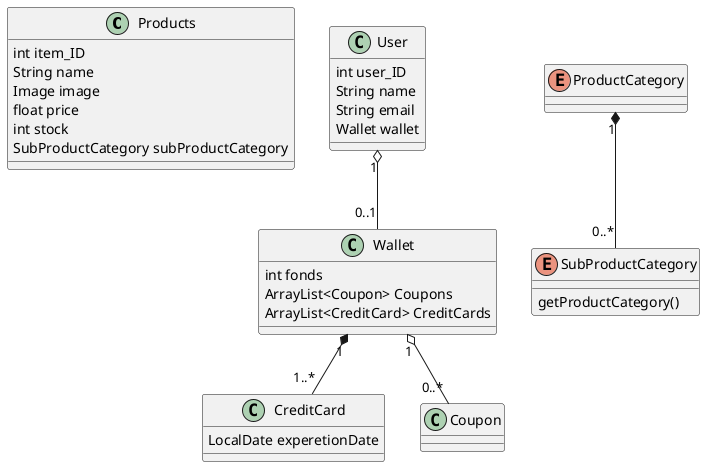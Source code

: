 @startuml
class Products {
    int item_ID
    String name
    Image image
    float price
    int stock
    SubProductCategory subProductCategory
}

class User {
    int user_ID
    String name
    String email
    Wallet wallet
}

Class Wallet {
    int fonds
    ArrayList<Coupon> Coupons
    ArrayList<CreditCard> CreditCards
}

class CreditCard {
    LocalDate experetionDate
}

class Coupon {
    
}

enum ProductCategory {

}

enum SubProductCategory {

    getProductCategory()
}

Wallet "1" o-- "0..*" Coupon
Wallet "1" *-- "1..*" CreditCard
User "1" o-- "0..1" Wallet
ProductCategory "1" *-- "0..*" SubProductCategory

@enduml